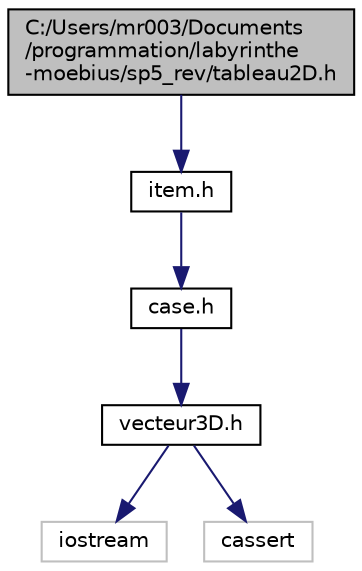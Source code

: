 digraph "C:/Users/mr003/Documents/programmation/labyrinthe-moebius/sp5_rev/tableau2D.h"
{
 // LATEX_PDF_SIZE
  edge [fontname="Helvetica",fontsize="10",labelfontname="Helvetica",labelfontsize="10"];
  node [fontname="Helvetica",fontsize="10",shape=record];
  Node1 [label="C:/Users/mr003/Documents\l/programmation/labyrinthe\l-moebius/sp5_rev/tableau2D.h",height=0.2,width=0.4,color="black", fillcolor="grey75", style="filled", fontcolor="black",tooltip="Composant tableau à 2 dimensions Structures de données et algorithmes."];
  Node1 -> Node2 [color="midnightblue",fontsize="10",style="solid",fontname="Helvetica"];
  Node2 [label="item.h",height=0.2,width=0.4,color="black", fillcolor="white", style="filled",URL="$item_8h.html",tooltip="Composant Item Structures de données et algorithmes."];
  Node2 -> Node3 [color="midnightblue",fontsize="10",style="solid",fontname="Helvetica"];
  Node3 [label="case.h",height=0.2,width=0.4,color="black", fillcolor="white", style="filled",URL="$case_8h.html",tooltip="Composant case Structures de données et algorithmes."];
  Node3 -> Node4 [color="midnightblue",fontsize="10",style="solid",fontname="Helvetica"];
  Node4 [label="vecteur3D.h",height=0.2,width=0.4,color="black", fillcolor="white", style="filled",URL="$vecteur3_d_8h.html",tooltip="Composant vecteur 3D Structures de données et algorithmes."];
  Node4 -> Node5 [color="midnightblue",fontsize="10",style="solid",fontname="Helvetica"];
  Node5 [label="iostream",height=0.2,width=0.4,color="grey75", fillcolor="white", style="filled",tooltip=" "];
  Node4 -> Node6 [color="midnightblue",fontsize="10",style="solid",fontname="Helvetica"];
  Node6 [label="cassert",height=0.2,width=0.4,color="grey75", fillcolor="white", style="filled",tooltip=" "];
}
